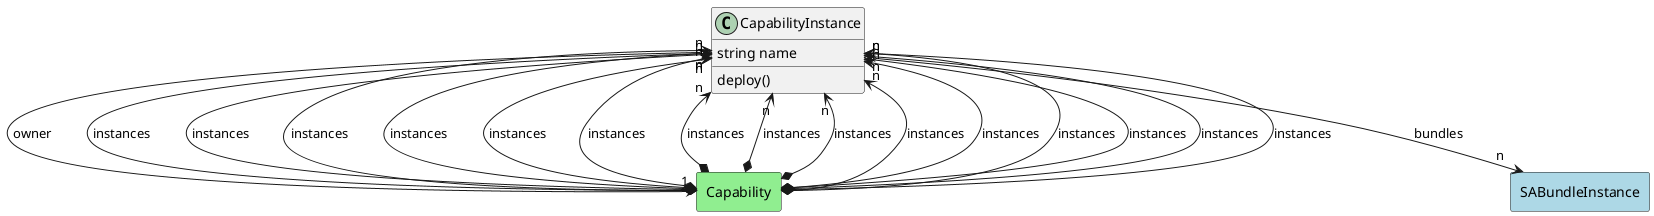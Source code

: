 @startuml

class "CapabilityInstance" as Model {
 string name

 deploy()
 
}

rectangle "SABundleInstance" as SABundleInstance #lightblue {
}

Model o--> "n" SABundleInstance : bundles


rectangle "Capability" as Capability #lightblue {
}

Model o--> "1" Capability : owner




    rectangle "Capability" as Capability #lightgreen {
    }
    
        Capability   *--> "n" Model : "instances"
    
    rectangle "Capability" as Capability #lightgreen {
    }
    
        Capability   *--> "n" Model : "instances"
    
    rectangle "Capability" as Capability #lightgreen {
    }
    
        Capability   *--> "n" Model : "instances"
    
    rectangle "Capability" as Capability #lightgreen {
    }
    
        Capability   *--> "n" Model : "instances"
    
    rectangle "Capability" as Capability #lightgreen {
    }
    
        Capability   *--> "n" Model : "instances"
    
    rectangle "Capability" as Capability #lightgreen {
    }
    
        Capability   *--> "n" Model : "instances"
    
    rectangle "Capability" as Capability #lightgreen {
    }
    
        Capability   *--> "n" Model : "instances"
    
    rectangle "Capability" as Capability #lightgreen {
    }
    
        Capability   *--> "n" Model : "instances"
    
    rectangle "Capability" as Capability #lightgreen {
    }
    
        Capability   *--> "n" Model : "instances"
    
    rectangle "Capability" as Capability #lightgreen {
    }
    
        Capability   *--> "n" Model : "instances"
    
    rectangle "Capability" as Capability #lightgreen {
    }
    
        Capability   *--> "n" Model : "instances"
    
    rectangle "Capability" as Capability #lightgreen {
    }
    
        Capability   *--> "n" Model : "instances"
    
    rectangle "Capability" as Capability #lightgreen {
    }
    
        Capability   *--> "n" Model : "instances"
    
    rectangle "Capability" as Capability #lightgreen {
    }
    
        Capability   *--> "n" Model : "instances"
    
    rectangle "Capability" as Capability #lightgreen {
    }
    
        Capability   *--> "n" Model : "instances"
    

@enduml
